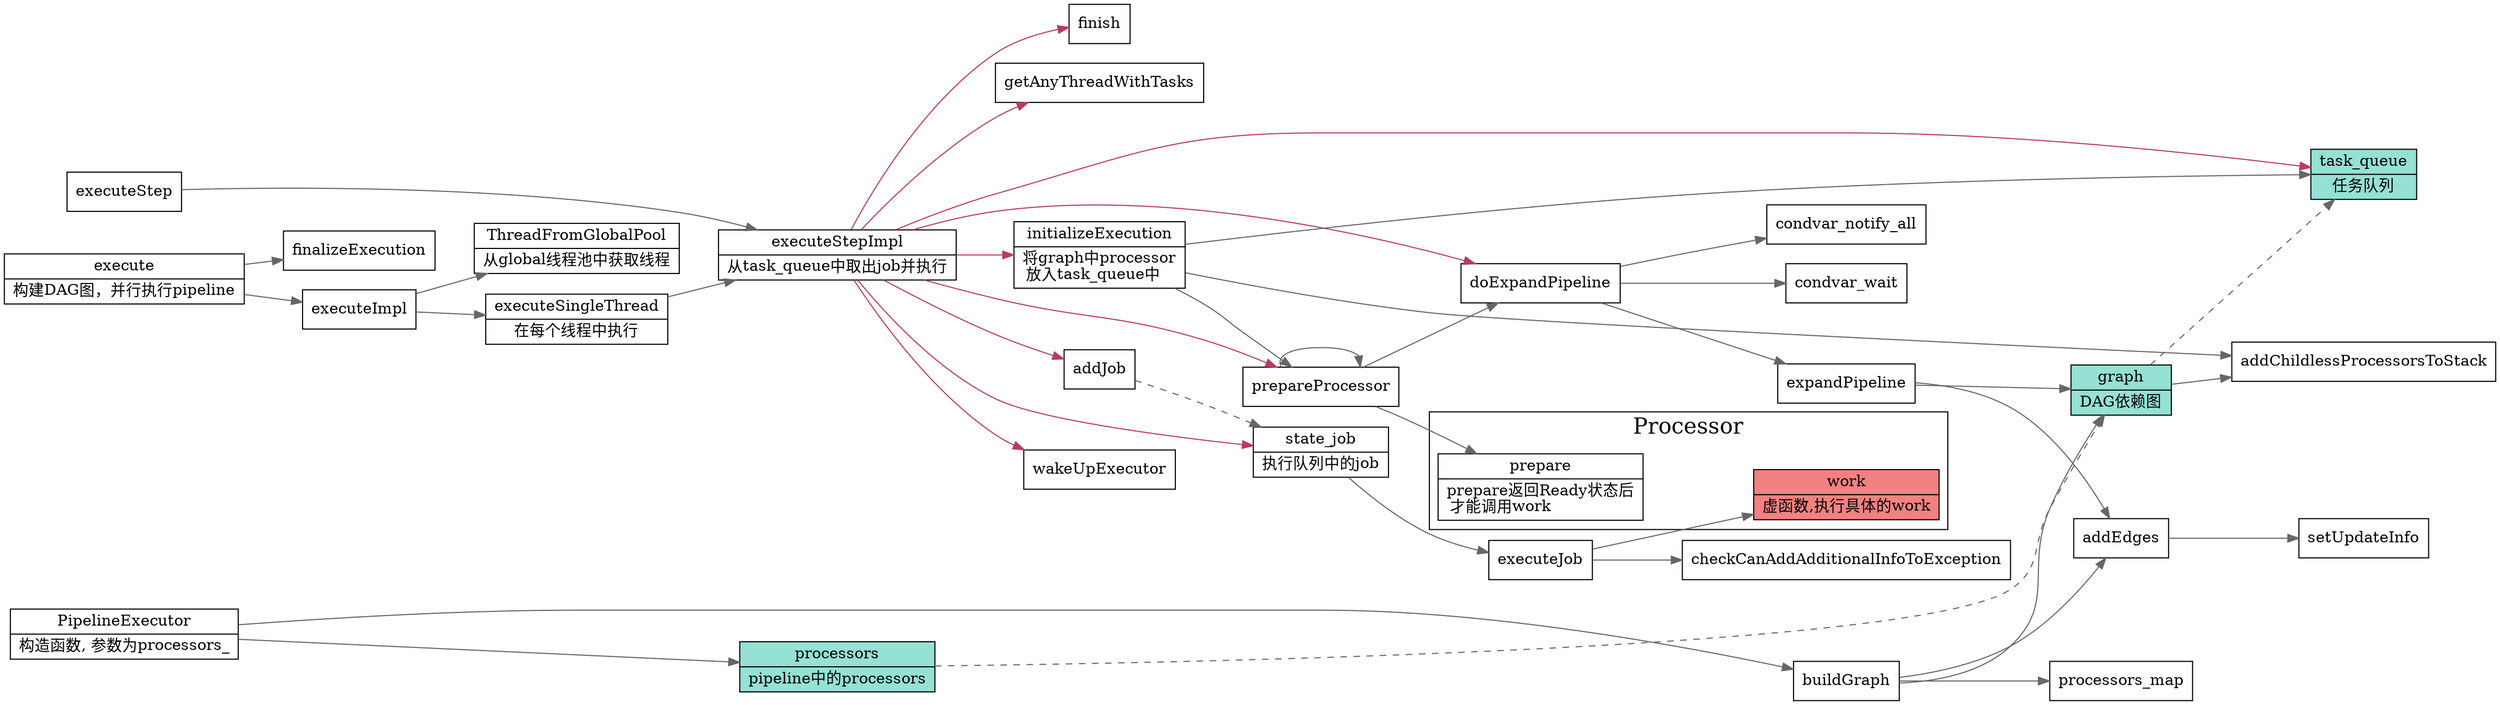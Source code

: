 digraph pipeline_executor {
  node[shape=box];
  edge[color=gray40];
  newrank=true;
  rankdir=LR;
  PipelineExecutor;
  execute[
    shape="record";
    label="{{
      execute|
      构建DAG图，并行执行pipeline\l
    }}";
  ];
  execute -> {
    executeImpl;
    finalizeExecution;
  }
  executeImpl -> {
    executeSingleThread;
    ThreadFromGlobalPool;
  }
  ThreadFromGlobalPool[
    shape="record";
    label="{{
      ThreadFromGlobalPool|
      从global线程池中获取线程
    }}";
  ];
  executeSingleThread[
    shape="record";
    label="{{
      executeSingleThread|
      在每个线程中执行
    }}";
  ];
  executeSingleThread -> {
    executeStepImpl;
  }
  depgraph[
    shape="record";
    fillcolor="#95e1d3"
    style=filled;
    label="{{
      graph|
      DAG依赖图
    }}";
  ];
  task_queue[
    shape="record";
    fillcolor="#95e1d3"
    style=filled;
    label="{{
      task_queue|
      任务队列
    }}";
  ];
  processors[
    shape="record";
    fillcolor="#95e1d3"
    style=filled;
    label="{{
      processors|
      pipeline中的processors\l
    }}";
  ];
  state_job[
    shape="record";
    label="{{
      state_job|
      执行队列中的job
    }}";
  ];
  executeStepImpl[
    shape="record";
    label="{{
      executeStepImpl|
      从task_queue中取出job并执行\l
    }}";
  ];
  executeStep -> executeStepImpl;
  executeStepImpl -> {
    task_queue;
    wakeUpExecutor;
    finish;
    addJob;
    state_job;
    doExpandPipeline;
    prepareProcessor;
    getAnyThreadWithTasks;
    initializeExecution;
  }[color="#b83b5e"];

  addJob -> state_job[style=dashed];
  state_job -> executeJob;
  executeJob -> {
    processor_work;
    checkCanAddAdditionalInfoToException;
  }

  subgraph cluster_Processor {
    graph[label="Processor";fontsize=20;];
    processor_work[
      shape="record";
      fillcolor="#f38181";
      style=filled;
      label="{{
        work|
        虚函数,执行具体的work\l
      }}";
    ];
    processor_prepare[
      shape="record";
      label="{{
        prepare|
        prepare返回Ready状态后\l 
        才能调用work\l
      }}";
    ];
  }

  initializeExecution[
    shape="record";
    label="{{
      initializeExecution|
      将graph中processor\l
      放入task_queue中\l
    }}";
  ];

  initializeExecution -> {
    task_queue;
    addChildlessProcessorsToStack;
    prepareProcessor;
  }
  prepareProcessor -> {
    doExpandPipeline
    prepareProcessor;
    processor_prepare;
  };
  //addChildlessProcessorsToStack -> processors;
  PipelineExecutor[
    shape="record";
    label="{{
      PipelineExecutor|
      构造函数, 参数为processors_\l
    }}";
  ];
  doExpandPipeline -> {
    expandPipeline;
    condvar_wait;
    condvar_notify_all;
  }
  expandPipeline -> {
    depgraph;
    addEdges;
  }

  PipelineExecutor -> {
    processors;
    buildGraph;
  }
  buildGraph -> {
    processors_map;
    depgraph;
    addEdges;
  }
  addEdges -> setUpdateInfo;
  depgraph -> addChildlessProcessorsToStack;
  processors -> depgraph[style=dashed];
  depgraph -> task_queue[style=dashed];
  {
    rank=same;
    execute;
    PipelineExecutor;
    executeStep;
  };
}
